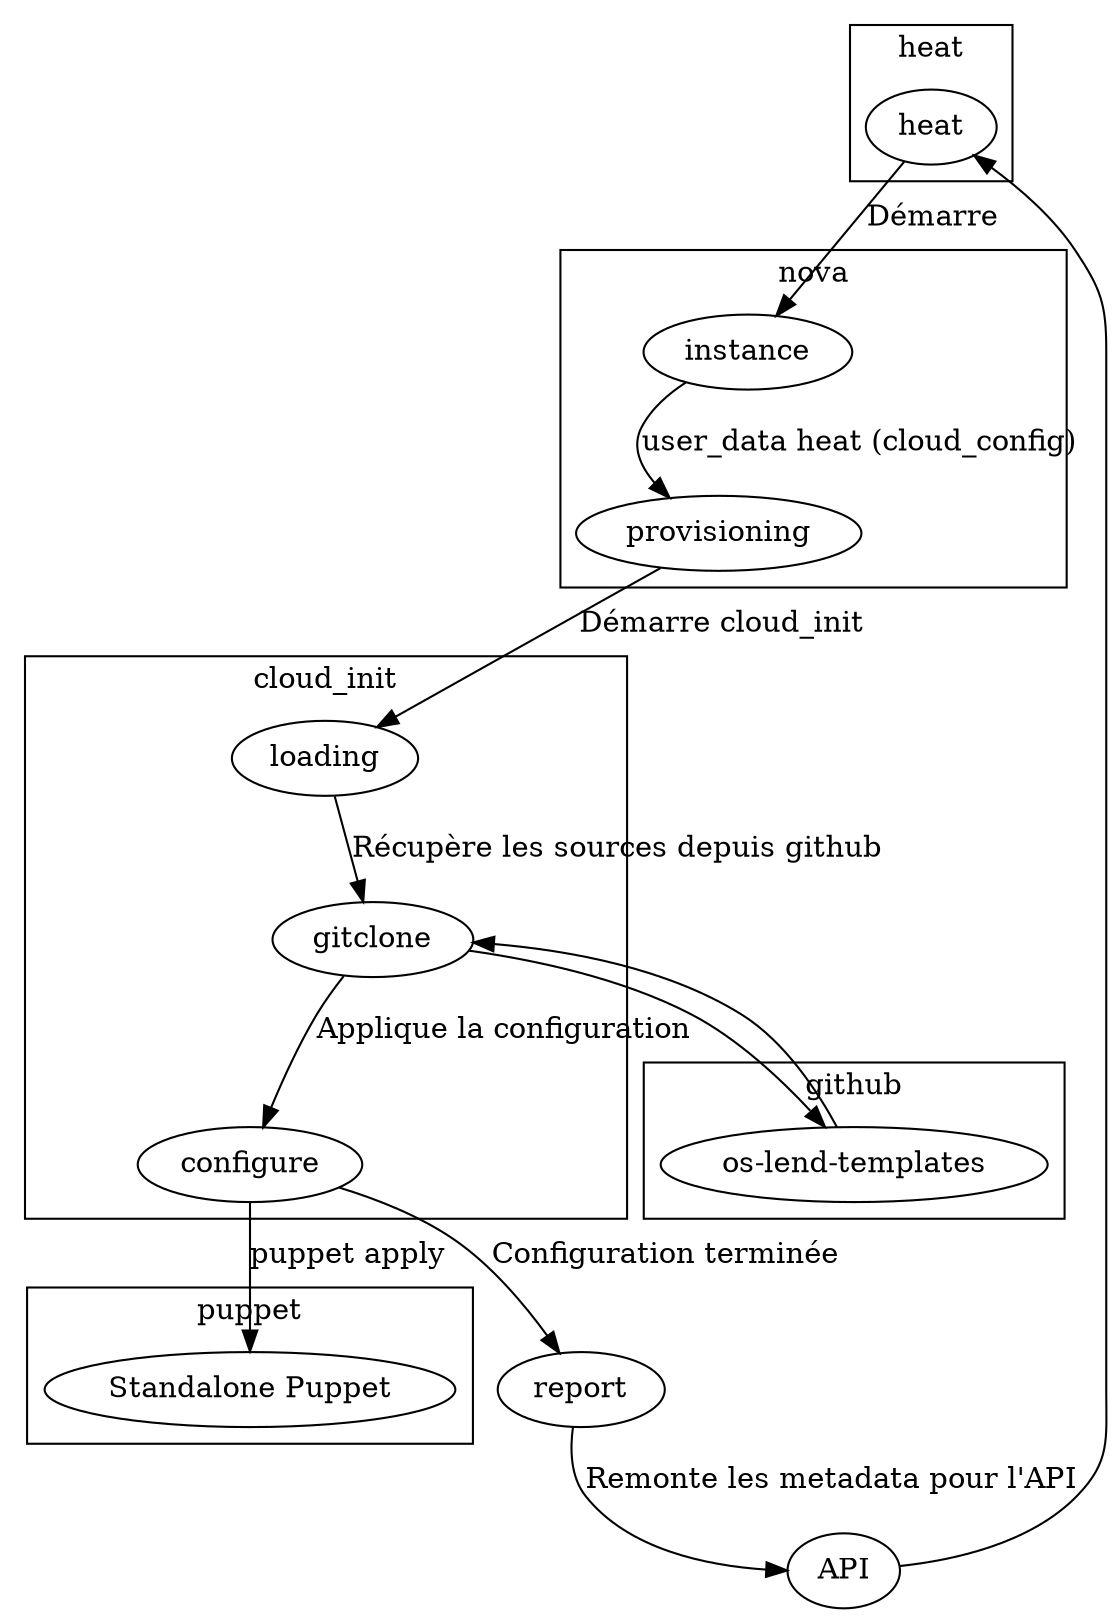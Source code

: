 digraph stack {
    subgraph cluster_0 {
        label="heat";
        heat;
    }
    subgraph cluster_1 {
        label="nova";
        instance;
        provisioning;
    }

    subgraph cluster_2 {
        label="cloud_init";
        loading;
        gitclone;
        configure;
    }

    subgraph cluster_3 {
        label="puppet";
        ppapply[label="Standalone Puppet"];
    }

    subgraph cluster_4 {
        label="github";
        templates[label="os-lend-templates"];
    }

    API -> heat;
    heat -> instance[label="Démarre"];
    instance -> provisioning[label="user_data heat (cloud_config)"];
    provisioning -> loading[label="Démarre cloud_init"];
    loading -> gitclone[label="Récupère les sources depuis github"];
    gitclone -> templates;
    templates -> gitclone;
    gitclone -> configure[label="Applique la configuration"];
    configure -> ppapply[label="puppet apply"];
    configure -> report[label="Configuration terminée"];
    report -> API[label="Remonte les metadata pour l'API"]
}
